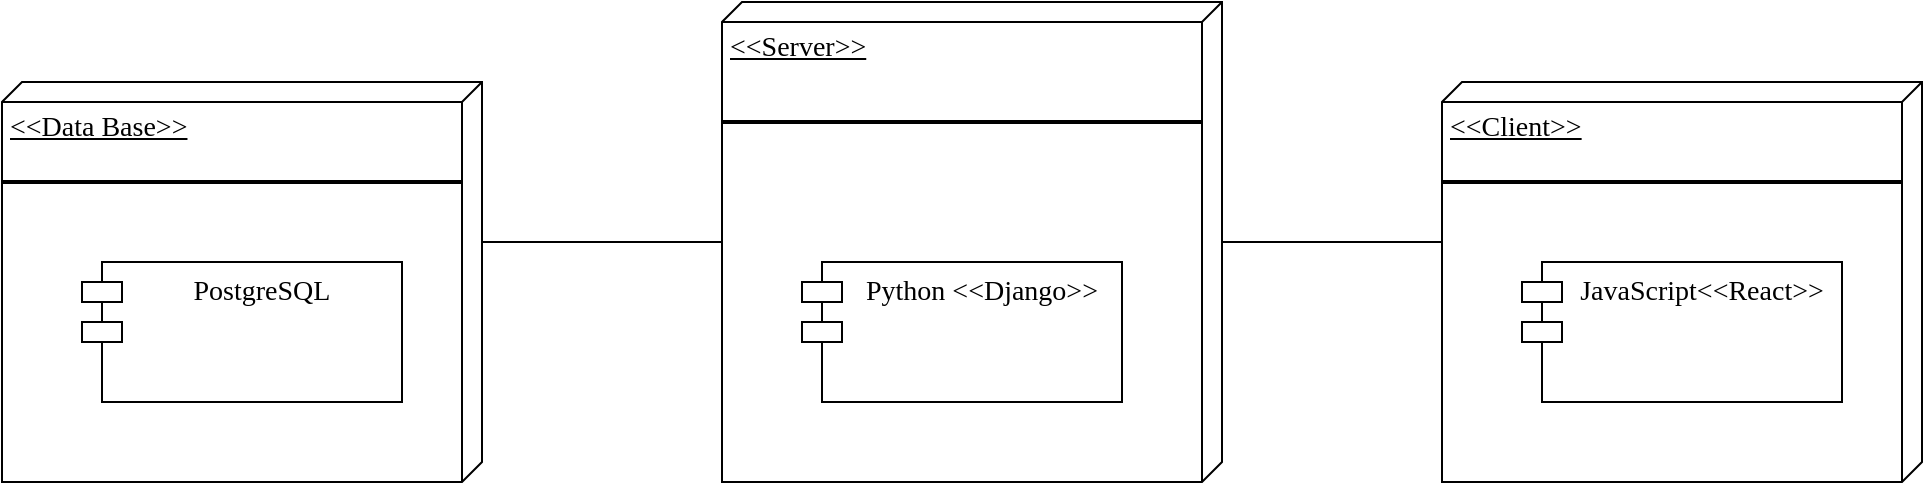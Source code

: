 <mxfile version="24.0.1" type="device">
  <diagram name="Страница — 1" id="jIb8Ql70JPB9MkBO06P0">
    <mxGraphModel dx="1050" dy="541" grid="1" gridSize="10" guides="1" tooltips="1" connect="1" arrows="1" fold="1" page="1" pageScale="1" pageWidth="827" pageHeight="1169" math="0" shadow="0">
      <root>
        <mxCell id="0" />
        <mxCell id="1" parent="0" />
        <mxCell id="cN6NISF-SraL9DonRlxl-1" value="&amp;lt;&amp;lt;Data Base&amp;gt;&amp;gt;" style="verticalAlign=top;align=left;spacingTop=8;spacingLeft=2;spacingRight=12;shape=cube;size=10;direction=south;fontStyle=4;html=1;whiteSpace=wrap;fontFamily=Times New Roman;fontSize=14;" vertex="1" parent="1">
          <mxGeometry x="110" y="200" width="240" height="200" as="geometry" />
        </mxCell>
        <mxCell id="cN6NISF-SraL9DonRlxl-4" value="PostgreSQL" style="shape=module;align=left;spacingLeft=20;align=center;verticalAlign=top;whiteSpace=wrap;html=1;fontFamily=Times New Roman;fontSize=14;" vertex="1" parent="1">
          <mxGeometry x="150" y="290" width="160" height="70" as="geometry" />
        </mxCell>
        <mxCell id="cN6NISF-SraL9DonRlxl-6" value="" style="shape=link;html=1;rounded=0;width=-1;fontFamily=Times New Roman;fontSize=14;" edge="1" parent="1">
          <mxGeometry width="100" relative="1" as="geometry">
            <mxPoint x="110" y="250" as="sourcePoint" />
            <mxPoint x="340" y="250" as="targetPoint" />
          </mxGeometry>
        </mxCell>
        <mxCell id="cN6NISF-SraL9DonRlxl-15" style="rounded=0;orthogonalLoop=1;jettySize=auto;html=1;endArrow=none;endFill=0;entryX=0.4;entryY=0;entryDx=0;entryDy=0;entryPerimeter=0;" edge="1" parent="1" source="cN6NISF-SraL9DonRlxl-8" target="cN6NISF-SraL9DonRlxl-1">
          <mxGeometry relative="1" as="geometry">
            <mxPoint x="360" y="280" as="targetPoint" />
          </mxGeometry>
        </mxCell>
        <mxCell id="cN6NISF-SraL9DonRlxl-16" style="rounded=0;orthogonalLoop=1;jettySize=auto;html=1;endArrow=none;endFill=0;" edge="1" parent="1" source="cN6NISF-SraL9DonRlxl-8">
          <mxGeometry relative="1" as="geometry">
            <mxPoint x="840" y="280" as="targetPoint" />
          </mxGeometry>
        </mxCell>
        <mxCell id="cN6NISF-SraL9DonRlxl-8" value="&amp;lt;&amp;lt;Server&amp;gt;&amp;gt;" style="verticalAlign=top;align=left;spacingTop=8;spacingLeft=2;spacingRight=12;shape=cube;size=10;direction=south;fontStyle=4;html=1;whiteSpace=wrap;fontFamily=Times New Roman;fontSize=14;" vertex="1" parent="1">
          <mxGeometry x="470" y="160" width="250" height="240" as="geometry" />
        </mxCell>
        <mxCell id="cN6NISF-SraL9DonRlxl-9" value="Python &amp;lt;&amp;lt;Django&amp;gt;&amp;gt;" style="shape=module;align=left;spacingLeft=20;align=center;verticalAlign=top;whiteSpace=wrap;html=1;fontFamily=Times New Roman;fontSize=14;" vertex="1" parent="1">
          <mxGeometry x="510" y="290" width="160" height="70" as="geometry" />
        </mxCell>
        <mxCell id="cN6NISF-SraL9DonRlxl-10" value="" style="shape=link;html=1;rounded=0;width=-1;fontFamily=Times New Roman;fontSize=14;" edge="1" parent="1">
          <mxGeometry width="100" relative="1" as="geometry">
            <mxPoint x="470" y="220" as="sourcePoint" />
            <mxPoint x="710" y="220" as="targetPoint" />
          </mxGeometry>
        </mxCell>
        <mxCell id="cN6NISF-SraL9DonRlxl-11" value="&amp;lt;&amp;lt;Client&amp;gt;&amp;gt;" style="verticalAlign=top;align=left;spacingTop=8;spacingLeft=2;spacingRight=12;shape=cube;size=10;direction=south;fontStyle=4;html=1;whiteSpace=wrap;fontFamily=Times New Roman;fontSize=14;" vertex="1" parent="1">
          <mxGeometry x="830" y="200" width="240" height="200" as="geometry" />
        </mxCell>
        <mxCell id="cN6NISF-SraL9DonRlxl-12" value="JavaScript&amp;lt;&amp;lt;React&amp;gt;&amp;gt;" style="shape=module;align=left;spacingLeft=20;align=center;verticalAlign=top;whiteSpace=wrap;html=1;fontFamily=Times New Roman;fontSize=14;" vertex="1" parent="1">
          <mxGeometry x="870" y="290" width="160" height="70" as="geometry" />
        </mxCell>
        <mxCell id="cN6NISF-SraL9DonRlxl-13" value="" style="shape=link;html=1;rounded=0;width=-1;fontFamily=Times New Roman;fontSize=14;" edge="1" parent="1">
          <mxGeometry width="100" relative="1" as="geometry">
            <mxPoint x="830" y="250" as="sourcePoint" />
            <mxPoint x="1060" y="250" as="targetPoint" />
          </mxGeometry>
        </mxCell>
      </root>
    </mxGraphModel>
  </diagram>
</mxfile>
